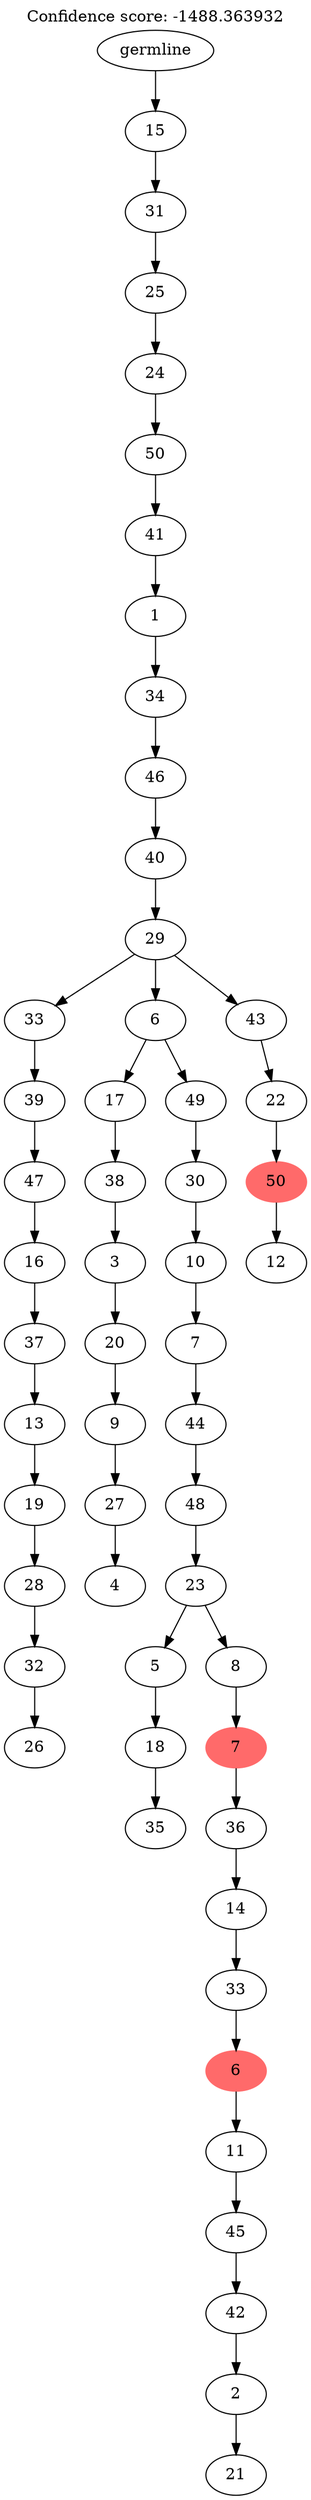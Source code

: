 digraph g {
	"53" -> "54";
	"54" [label="26"];
	"52" -> "53";
	"53" [label="32"];
	"51" -> "52";
	"52" [label="28"];
	"50" -> "51";
	"51" [label="19"];
	"49" -> "50";
	"50" [label="13"];
	"48" -> "49";
	"49" [label="37"];
	"47" -> "48";
	"48" [label="16"];
	"46" -> "47";
	"47" [label="47"];
	"45" -> "46";
	"46" [label="39"];
	"43" -> "44";
	"44" [label="4"];
	"42" -> "43";
	"43" [label="27"];
	"41" -> "42";
	"42" [label="9"];
	"40" -> "41";
	"41" [label="20"];
	"39" -> "40";
	"40" [label="3"];
	"38" -> "39";
	"39" [label="38"];
	"36" -> "37";
	"37" [label="35"];
	"35" -> "36";
	"36" [label="18"];
	"33" -> "34";
	"34" [label="21"];
	"32" -> "33";
	"33" [label="2"];
	"31" -> "32";
	"32" [label="42"];
	"30" -> "31";
	"31" [label="45"];
	"29" -> "30";
	"30" [label="11"];
	"28" -> "29";
	"29" [color=indianred1, style=filled, label="6"];
	"27" -> "28";
	"28" [label="33"];
	"26" -> "27";
	"27" [label="14"];
	"25" -> "26";
	"26" [label="36"];
	"24" -> "25";
	"25" [color=indianred1, style=filled, label="7"];
	"23" -> "24";
	"24" [label="8"];
	"23" -> "35";
	"35" [label="5"];
	"22" -> "23";
	"23" [label="23"];
	"21" -> "22";
	"22" [label="48"];
	"20" -> "21";
	"21" [label="44"];
	"19" -> "20";
	"20" [label="7"];
	"18" -> "19";
	"19" [label="10"];
	"17" -> "18";
	"18" [label="30"];
	"16" -> "17";
	"17" [label="49"];
	"16" -> "38";
	"38" [label="17"];
	"14" -> "15";
	"15" [label="12"];
	"13" -> "14";
	"14" [color=indianred1, style=filled, label="50"];
	"12" -> "13";
	"13" [label="22"];
	"11" -> "12";
	"12" [label="43"];
	"11" -> "16";
	"16" [label="6"];
	"11" -> "45";
	"45" [label="33"];
	"10" -> "11";
	"11" [label="29"];
	"9" -> "10";
	"10" [label="40"];
	"8" -> "9";
	"9" [label="46"];
	"7" -> "8";
	"8" [label="34"];
	"6" -> "7";
	"7" [label="1"];
	"5" -> "6";
	"6" [label="41"];
	"4" -> "5";
	"5" [label="50"];
	"3" -> "4";
	"4" [label="24"];
	"2" -> "3";
	"3" [label="25"];
	"1" -> "2";
	"2" [label="31"];
	"0" -> "1";
	"1" [label="15"];
	"0" [label="germline"];
	labelloc="t";
	label="Confidence score: -1488.363932";
}
